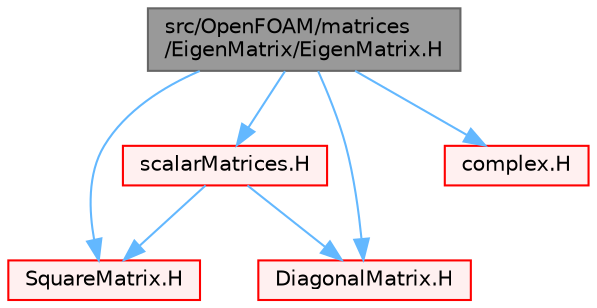digraph "src/OpenFOAM/matrices/EigenMatrix/EigenMatrix.H"
{
 // LATEX_PDF_SIZE
  bgcolor="transparent";
  edge [fontname=Helvetica,fontsize=10,labelfontname=Helvetica,labelfontsize=10];
  node [fontname=Helvetica,fontsize=10,shape=box,height=0.2,width=0.4];
  Node1 [id="Node000001",label="src/OpenFOAM/matrices\l/EigenMatrix/EigenMatrix.H",height=0.2,width=0.4,color="gray40", fillcolor="grey60", style="filled", fontcolor="black",tooltip=" "];
  Node1 -> Node2 [id="edge1_Node000001_Node000002",color="steelblue1",style="solid",tooltip=" "];
  Node2 [id="Node000002",label="scalarMatrices.H",height=0.2,width=0.4,color="red", fillcolor="#FFF0F0", style="filled",URL="$scalarMatrices_8H.html",tooltip=" "];
  Node2 -> Node171 [id="edge2_Node000002_Node000171",color="steelblue1",style="solid",tooltip=" "];
  Node171 [id="Node000171",label="SquareMatrix.H",height=0.2,width=0.4,color="red", fillcolor="#FFF0F0", style="filled",URL="$SquareMatrix_8H.html",tooltip=" "];
  Node2 -> Node182 [id="edge3_Node000002_Node000182",color="steelblue1",style="solid",tooltip=" "];
  Node182 [id="Node000182",label="DiagonalMatrix.H",height=0.2,width=0.4,color="red", fillcolor="#FFF0F0", style="filled",URL="$DiagonalMatrix_8H.html",tooltip=" "];
  Node1 -> Node182 [id="edge4_Node000001_Node000182",color="steelblue1",style="solid",tooltip=" "];
  Node1 -> Node171 [id="edge5_Node000001_Node000171",color="steelblue1",style="solid",tooltip=" "];
  Node1 -> Node163 [id="edge6_Node000001_Node000163",color="steelblue1",style="solid",tooltip=" "];
  Node163 [id="Node000163",label="complex.H",height=0.2,width=0.4,color="red", fillcolor="#FFF0F0", style="filled",URL="$complex_8H.html",tooltip=" "];
}
